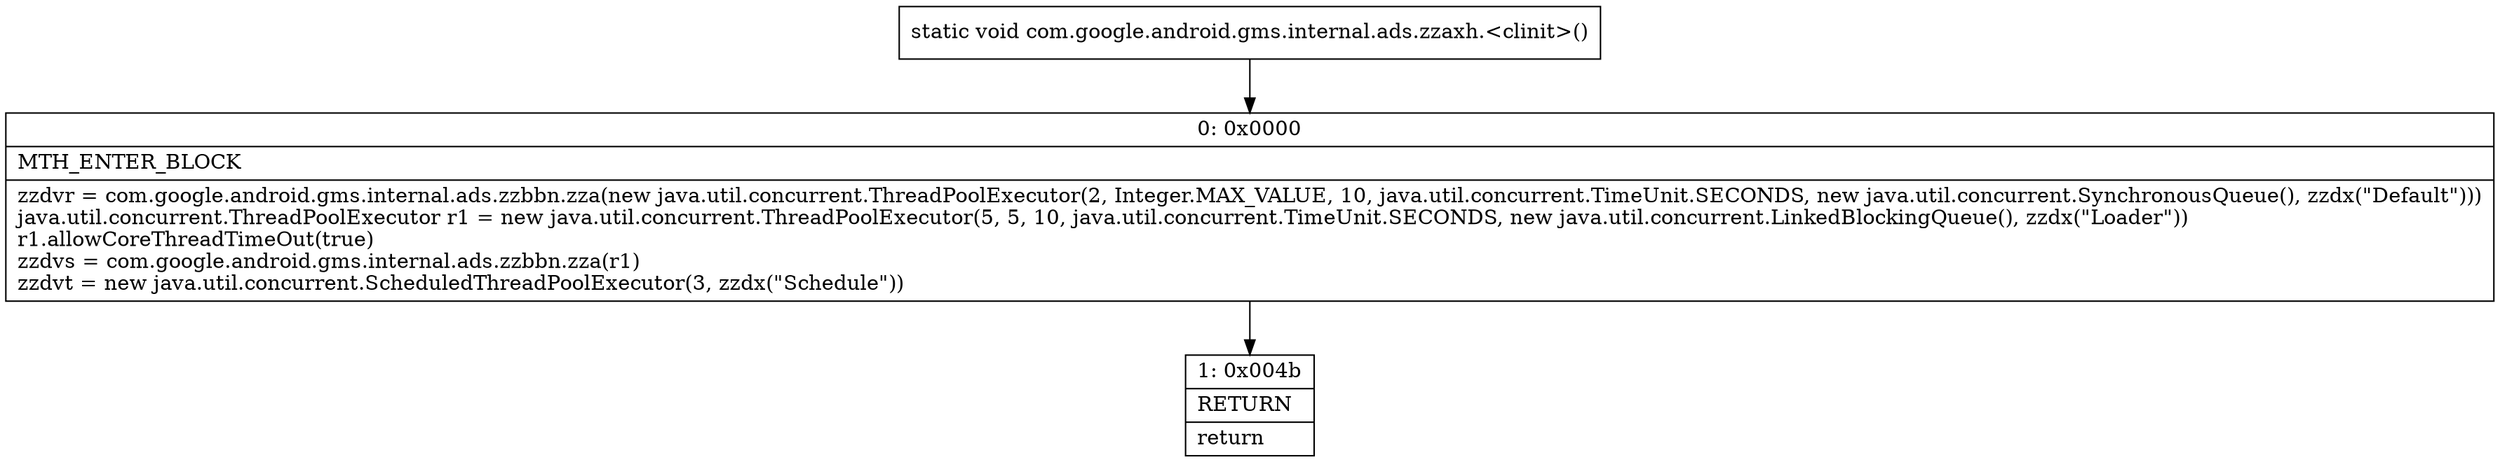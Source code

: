 digraph "CFG forcom.google.android.gms.internal.ads.zzaxh.\<clinit\>()V" {
Node_0 [shape=record,label="{0\:\ 0x0000|MTH_ENTER_BLOCK\l|zzdvr = com.google.android.gms.internal.ads.zzbbn.zza(new java.util.concurrent.ThreadPoolExecutor(2, Integer.MAX_VALUE, 10, java.util.concurrent.TimeUnit.SECONDS, new java.util.concurrent.SynchronousQueue(), zzdx(\"Default\")))\ljava.util.concurrent.ThreadPoolExecutor r1 = new java.util.concurrent.ThreadPoolExecutor(5, 5, 10, java.util.concurrent.TimeUnit.SECONDS, new java.util.concurrent.LinkedBlockingQueue(), zzdx(\"Loader\"))\lr1.allowCoreThreadTimeOut(true)\lzzdvs = com.google.android.gms.internal.ads.zzbbn.zza(r1)\lzzdvt = new java.util.concurrent.ScheduledThreadPoolExecutor(3, zzdx(\"Schedule\"))\l}"];
Node_1 [shape=record,label="{1\:\ 0x004b|RETURN\l|return\l}"];
MethodNode[shape=record,label="{static void com.google.android.gms.internal.ads.zzaxh.\<clinit\>() }"];
MethodNode -> Node_0;
Node_0 -> Node_1;
}

